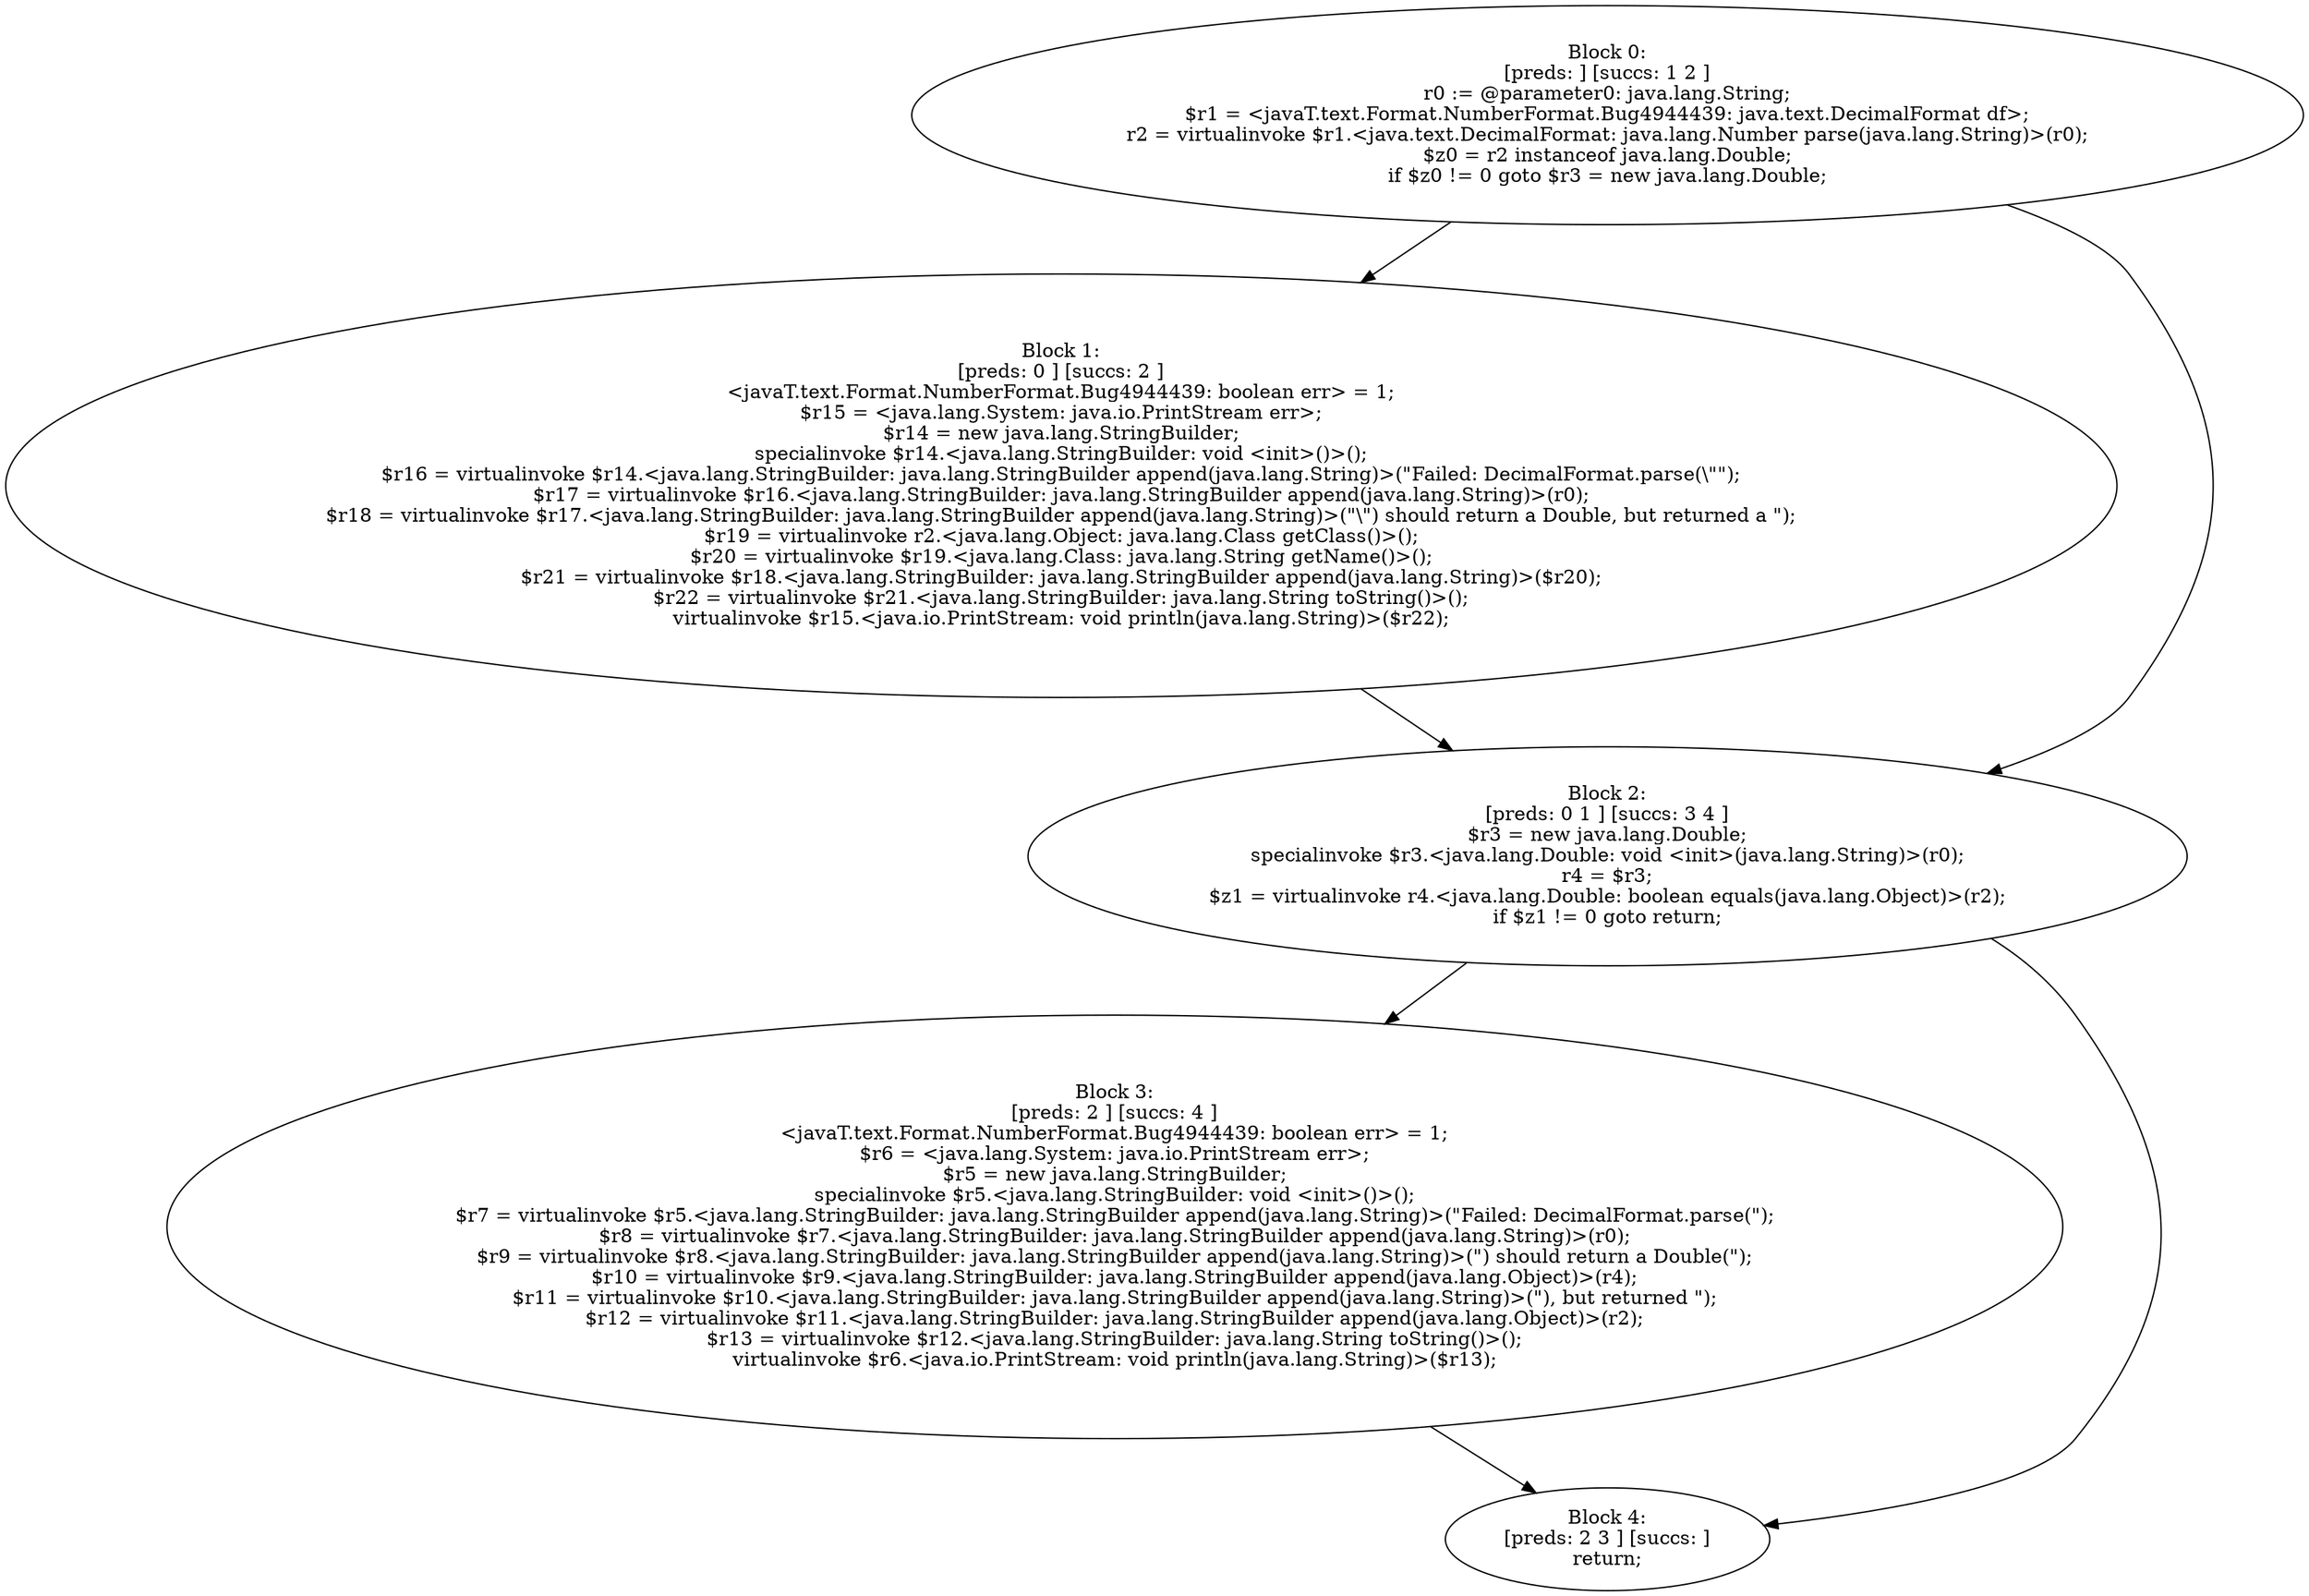digraph "unitGraph" {
    "Block 0:
[preds: ] [succs: 1 2 ]
r0 := @parameter0: java.lang.String;
$r1 = <javaT.text.Format.NumberFormat.Bug4944439: java.text.DecimalFormat df>;
r2 = virtualinvoke $r1.<java.text.DecimalFormat: java.lang.Number parse(java.lang.String)>(r0);
$z0 = r2 instanceof java.lang.Double;
if $z0 != 0 goto $r3 = new java.lang.Double;
"
    "Block 1:
[preds: 0 ] [succs: 2 ]
<javaT.text.Format.NumberFormat.Bug4944439: boolean err> = 1;
$r15 = <java.lang.System: java.io.PrintStream err>;
$r14 = new java.lang.StringBuilder;
specialinvoke $r14.<java.lang.StringBuilder: void <init>()>();
$r16 = virtualinvoke $r14.<java.lang.StringBuilder: java.lang.StringBuilder append(java.lang.String)>(\"Failed: DecimalFormat.parse(\\\"\");
$r17 = virtualinvoke $r16.<java.lang.StringBuilder: java.lang.StringBuilder append(java.lang.String)>(r0);
$r18 = virtualinvoke $r17.<java.lang.StringBuilder: java.lang.StringBuilder append(java.lang.String)>(\"\\\") should return a Double, but returned a \");
$r19 = virtualinvoke r2.<java.lang.Object: java.lang.Class getClass()>();
$r20 = virtualinvoke $r19.<java.lang.Class: java.lang.String getName()>();
$r21 = virtualinvoke $r18.<java.lang.StringBuilder: java.lang.StringBuilder append(java.lang.String)>($r20);
$r22 = virtualinvoke $r21.<java.lang.StringBuilder: java.lang.String toString()>();
virtualinvoke $r15.<java.io.PrintStream: void println(java.lang.String)>($r22);
"
    "Block 2:
[preds: 0 1 ] [succs: 3 4 ]
$r3 = new java.lang.Double;
specialinvoke $r3.<java.lang.Double: void <init>(java.lang.String)>(r0);
r4 = $r3;
$z1 = virtualinvoke r4.<java.lang.Double: boolean equals(java.lang.Object)>(r2);
if $z1 != 0 goto return;
"
    "Block 3:
[preds: 2 ] [succs: 4 ]
<javaT.text.Format.NumberFormat.Bug4944439: boolean err> = 1;
$r6 = <java.lang.System: java.io.PrintStream err>;
$r5 = new java.lang.StringBuilder;
specialinvoke $r5.<java.lang.StringBuilder: void <init>()>();
$r7 = virtualinvoke $r5.<java.lang.StringBuilder: java.lang.StringBuilder append(java.lang.String)>(\"Failed: DecimalFormat.parse(\");
$r8 = virtualinvoke $r7.<java.lang.StringBuilder: java.lang.StringBuilder append(java.lang.String)>(r0);
$r9 = virtualinvoke $r8.<java.lang.StringBuilder: java.lang.StringBuilder append(java.lang.String)>(\") should return a Double(\");
$r10 = virtualinvoke $r9.<java.lang.StringBuilder: java.lang.StringBuilder append(java.lang.Object)>(r4);
$r11 = virtualinvoke $r10.<java.lang.StringBuilder: java.lang.StringBuilder append(java.lang.String)>(\"), but returned \");
$r12 = virtualinvoke $r11.<java.lang.StringBuilder: java.lang.StringBuilder append(java.lang.Object)>(r2);
$r13 = virtualinvoke $r12.<java.lang.StringBuilder: java.lang.String toString()>();
virtualinvoke $r6.<java.io.PrintStream: void println(java.lang.String)>($r13);
"
    "Block 4:
[preds: 2 3 ] [succs: ]
return;
"
    "Block 0:
[preds: ] [succs: 1 2 ]
r0 := @parameter0: java.lang.String;
$r1 = <javaT.text.Format.NumberFormat.Bug4944439: java.text.DecimalFormat df>;
r2 = virtualinvoke $r1.<java.text.DecimalFormat: java.lang.Number parse(java.lang.String)>(r0);
$z0 = r2 instanceof java.lang.Double;
if $z0 != 0 goto $r3 = new java.lang.Double;
"->"Block 1:
[preds: 0 ] [succs: 2 ]
<javaT.text.Format.NumberFormat.Bug4944439: boolean err> = 1;
$r15 = <java.lang.System: java.io.PrintStream err>;
$r14 = new java.lang.StringBuilder;
specialinvoke $r14.<java.lang.StringBuilder: void <init>()>();
$r16 = virtualinvoke $r14.<java.lang.StringBuilder: java.lang.StringBuilder append(java.lang.String)>(\"Failed: DecimalFormat.parse(\\\"\");
$r17 = virtualinvoke $r16.<java.lang.StringBuilder: java.lang.StringBuilder append(java.lang.String)>(r0);
$r18 = virtualinvoke $r17.<java.lang.StringBuilder: java.lang.StringBuilder append(java.lang.String)>(\"\\\") should return a Double, but returned a \");
$r19 = virtualinvoke r2.<java.lang.Object: java.lang.Class getClass()>();
$r20 = virtualinvoke $r19.<java.lang.Class: java.lang.String getName()>();
$r21 = virtualinvoke $r18.<java.lang.StringBuilder: java.lang.StringBuilder append(java.lang.String)>($r20);
$r22 = virtualinvoke $r21.<java.lang.StringBuilder: java.lang.String toString()>();
virtualinvoke $r15.<java.io.PrintStream: void println(java.lang.String)>($r22);
";
    "Block 0:
[preds: ] [succs: 1 2 ]
r0 := @parameter0: java.lang.String;
$r1 = <javaT.text.Format.NumberFormat.Bug4944439: java.text.DecimalFormat df>;
r2 = virtualinvoke $r1.<java.text.DecimalFormat: java.lang.Number parse(java.lang.String)>(r0);
$z0 = r2 instanceof java.lang.Double;
if $z0 != 0 goto $r3 = new java.lang.Double;
"->"Block 2:
[preds: 0 1 ] [succs: 3 4 ]
$r3 = new java.lang.Double;
specialinvoke $r3.<java.lang.Double: void <init>(java.lang.String)>(r0);
r4 = $r3;
$z1 = virtualinvoke r4.<java.lang.Double: boolean equals(java.lang.Object)>(r2);
if $z1 != 0 goto return;
";
    "Block 1:
[preds: 0 ] [succs: 2 ]
<javaT.text.Format.NumberFormat.Bug4944439: boolean err> = 1;
$r15 = <java.lang.System: java.io.PrintStream err>;
$r14 = new java.lang.StringBuilder;
specialinvoke $r14.<java.lang.StringBuilder: void <init>()>();
$r16 = virtualinvoke $r14.<java.lang.StringBuilder: java.lang.StringBuilder append(java.lang.String)>(\"Failed: DecimalFormat.parse(\\\"\");
$r17 = virtualinvoke $r16.<java.lang.StringBuilder: java.lang.StringBuilder append(java.lang.String)>(r0);
$r18 = virtualinvoke $r17.<java.lang.StringBuilder: java.lang.StringBuilder append(java.lang.String)>(\"\\\") should return a Double, but returned a \");
$r19 = virtualinvoke r2.<java.lang.Object: java.lang.Class getClass()>();
$r20 = virtualinvoke $r19.<java.lang.Class: java.lang.String getName()>();
$r21 = virtualinvoke $r18.<java.lang.StringBuilder: java.lang.StringBuilder append(java.lang.String)>($r20);
$r22 = virtualinvoke $r21.<java.lang.StringBuilder: java.lang.String toString()>();
virtualinvoke $r15.<java.io.PrintStream: void println(java.lang.String)>($r22);
"->"Block 2:
[preds: 0 1 ] [succs: 3 4 ]
$r3 = new java.lang.Double;
specialinvoke $r3.<java.lang.Double: void <init>(java.lang.String)>(r0);
r4 = $r3;
$z1 = virtualinvoke r4.<java.lang.Double: boolean equals(java.lang.Object)>(r2);
if $z1 != 0 goto return;
";
    "Block 2:
[preds: 0 1 ] [succs: 3 4 ]
$r3 = new java.lang.Double;
specialinvoke $r3.<java.lang.Double: void <init>(java.lang.String)>(r0);
r4 = $r3;
$z1 = virtualinvoke r4.<java.lang.Double: boolean equals(java.lang.Object)>(r2);
if $z1 != 0 goto return;
"->"Block 3:
[preds: 2 ] [succs: 4 ]
<javaT.text.Format.NumberFormat.Bug4944439: boolean err> = 1;
$r6 = <java.lang.System: java.io.PrintStream err>;
$r5 = new java.lang.StringBuilder;
specialinvoke $r5.<java.lang.StringBuilder: void <init>()>();
$r7 = virtualinvoke $r5.<java.lang.StringBuilder: java.lang.StringBuilder append(java.lang.String)>(\"Failed: DecimalFormat.parse(\");
$r8 = virtualinvoke $r7.<java.lang.StringBuilder: java.lang.StringBuilder append(java.lang.String)>(r0);
$r9 = virtualinvoke $r8.<java.lang.StringBuilder: java.lang.StringBuilder append(java.lang.String)>(\") should return a Double(\");
$r10 = virtualinvoke $r9.<java.lang.StringBuilder: java.lang.StringBuilder append(java.lang.Object)>(r4);
$r11 = virtualinvoke $r10.<java.lang.StringBuilder: java.lang.StringBuilder append(java.lang.String)>(\"), but returned \");
$r12 = virtualinvoke $r11.<java.lang.StringBuilder: java.lang.StringBuilder append(java.lang.Object)>(r2);
$r13 = virtualinvoke $r12.<java.lang.StringBuilder: java.lang.String toString()>();
virtualinvoke $r6.<java.io.PrintStream: void println(java.lang.String)>($r13);
";
    "Block 2:
[preds: 0 1 ] [succs: 3 4 ]
$r3 = new java.lang.Double;
specialinvoke $r3.<java.lang.Double: void <init>(java.lang.String)>(r0);
r4 = $r3;
$z1 = virtualinvoke r4.<java.lang.Double: boolean equals(java.lang.Object)>(r2);
if $z1 != 0 goto return;
"->"Block 4:
[preds: 2 3 ] [succs: ]
return;
";
    "Block 3:
[preds: 2 ] [succs: 4 ]
<javaT.text.Format.NumberFormat.Bug4944439: boolean err> = 1;
$r6 = <java.lang.System: java.io.PrintStream err>;
$r5 = new java.lang.StringBuilder;
specialinvoke $r5.<java.lang.StringBuilder: void <init>()>();
$r7 = virtualinvoke $r5.<java.lang.StringBuilder: java.lang.StringBuilder append(java.lang.String)>(\"Failed: DecimalFormat.parse(\");
$r8 = virtualinvoke $r7.<java.lang.StringBuilder: java.lang.StringBuilder append(java.lang.String)>(r0);
$r9 = virtualinvoke $r8.<java.lang.StringBuilder: java.lang.StringBuilder append(java.lang.String)>(\") should return a Double(\");
$r10 = virtualinvoke $r9.<java.lang.StringBuilder: java.lang.StringBuilder append(java.lang.Object)>(r4);
$r11 = virtualinvoke $r10.<java.lang.StringBuilder: java.lang.StringBuilder append(java.lang.String)>(\"), but returned \");
$r12 = virtualinvoke $r11.<java.lang.StringBuilder: java.lang.StringBuilder append(java.lang.Object)>(r2);
$r13 = virtualinvoke $r12.<java.lang.StringBuilder: java.lang.String toString()>();
virtualinvoke $r6.<java.io.PrintStream: void println(java.lang.String)>($r13);
"->"Block 4:
[preds: 2 3 ] [succs: ]
return;
";
}
